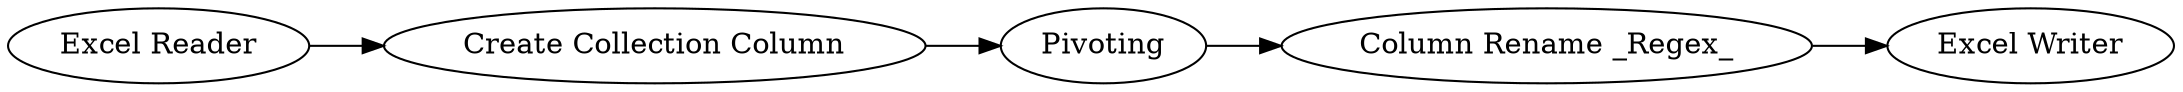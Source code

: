digraph {
	59 [label="Excel Reader"]
	63 [label="Create Collection Column"]
	64 [label=Pivoting]
	65 [label="Column Rename _Regex_"]
	66 [label="Excel Writer"]
	59 -> 63
	63 -> 64
	64 -> 65
	65 -> 66
	rankdir=LR
}

